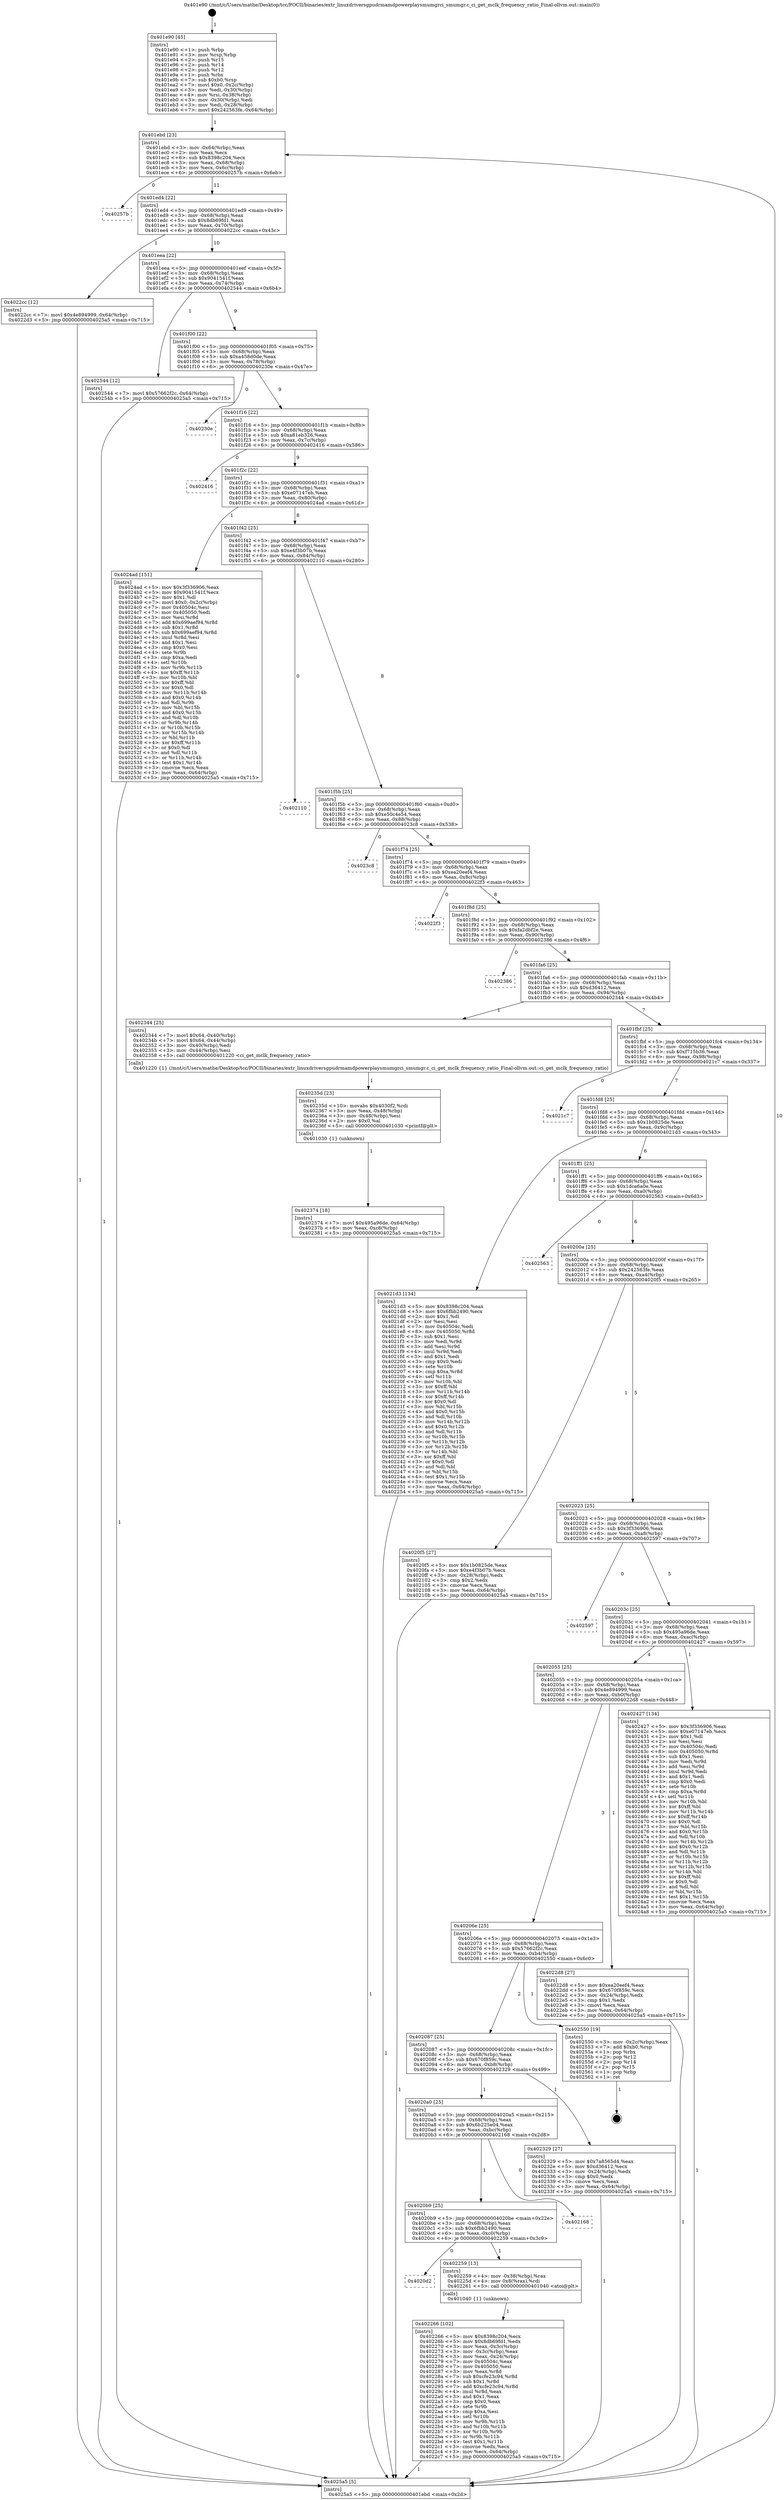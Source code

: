 digraph "0x401e90" {
  label = "0x401e90 (/mnt/c/Users/mathe/Desktop/tcc/POCII/binaries/extr_linuxdriversgpudrmamdpowerplaysmumgrci_smumgr.c_ci_get_mclk_frequency_ratio_Final-ollvm.out::main(0))"
  labelloc = "t"
  node[shape=record]

  Entry [label="",width=0.3,height=0.3,shape=circle,fillcolor=black,style=filled]
  "0x401ebd" [label="{
     0x401ebd [23]\l
     | [instrs]\l
     &nbsp;&nbsp;0x401ebd \<+3\>: mov -0x64(%rbp),%eax\l
     &nbsp;&nbsp;0x401ec0 \<+2\>: mov %eax,%ecx\l
     &nbsp;&nbsp;0x401ec2 \<+6\>: sub $0x8398c204,%ecx\l
     &nbsp;&nbsp;0x401ec8 \<+3\>: mov %eax,-0x68(%rbp)\l
     &nbsp;&nbsp;0x401ecb \<+3\>: mov %ecx,-0x6c(%rbp)\l
     &nbsp;&nbsp;0x401ece \<+6\>: je 000000000040257b \<main+0x6eb\>\l
  }"]
  "0x40257b" [label="{
     0x40257b\l
  }", style=dashed]
  "0x401ed4" [label="{
     0x401ed4 [22]\l
     | [instrs]\l
     &nbsp;&nbsp;0x401ed4 \<+5\>: jmp 0000000000401ed9 \<main+0x49\>\l
     &nbsp;&nbsp;0x401ed9 \<+3\>: mov -0x68(%rbp),%eax\l
     &nbsp;&nbsp;0x401edc \<+5\>: sub $0x8db69fd1,%eax\l
     &nbsp;&nbsp;0x401ee1 \<+3\>: mov %eax,-0x70(%rbp)\l
     &nbsp;&nbsp;0x401ee4 \<+6\>: je 00000000004022cc \<main+0x43c\>\l
  }"]
  Exit [label="",width=0.3,height=0.3,shape=circle,fillcolor=black,style=filled,peripheries=2]
  "0x4022cc" [label="{
     0x4022cc [12]\l
     | [instrs]\l
     &nbsp;&nbsp;0x4022cc \<+7\>: movl $0x4e894999,-0x64(%rbp)\l
     &nbsp;&nbsp;0x4022d3 \<+5\>: jmp 00000000004025a5 \<main+0x715\>\l
  }"]
  "0x401eea" [label="{
     0x401eea [22]\l
     | [instrs]\l
     &nbsp;&nbsp;0x401eea \<+5\>: jmp 0000000000401eef \<main+0x5f\>\l
     &nbsp;&nbsp;0x401eef \<+3\>: mov -0x68(%rbp),%eax\l
     &nbsp;&nbsp;0x401ef2 \<+5\>: sub $0x9041541f,%eax\l
     &nbsp;&nbsp;0x401ef7 \<+3\>: mov %eax,-0x74(%rbp)\l
     &nbsp;&nbsp;0x401efa \<+6\>: je 0000000000402544 \<main+0x6b4\>\l
  }"]
  "0x402374" [label="{
     0x402374 [18]\l
     | [instrs]\l
     &nbsp;&nbsp;0x402374 \<+7\>: movl $0x495a96de,-0x64(%rbp)\l
     &nbsp;&nbsp;0x40237b \<+6\>: mov %eax,-0xc8(%rbp)\l
     &nbsp;&nbsp;0x402381 \<+5\>: jmp 00000000004025a5 \<main+0x715\>\l
  }"]
  "0x402544" [label="{
     0x402544 [12]\l
     | [instrs]\l
     &nbsp;&nbsp;0x402544 \<+7\>: movl $0x57662f2c,-0x64(%rbp)\l
     &nbsp;&nbsp;0x40254b \<+5\>: jmp 00000000004025a5 \<main+0x715\>\l
  }"]
  "0x401f00" [label="{
     0x401f00 [22]\l
     | [instrs]\l
     &nbsp;&nbsp;0x401f00 \<+5\>: jmp 0000000000401f05 \<main+0x75\>\l
     &nbsp;&nbsp;0x401f05 \<+3\>: mov -0x68(%rbp),%eax\l
     &nbsp;&nbsp;0x401f08 \<+5\>: sub $0xa458d0de,%eax\l
     &nbsp;&nbsp;0x401f0d \<+3\>: mov %eax,-0x78(%rbp)\l
     &nbsp;&nbsp;0x401f10 \<+6\>: je 000000000040230e \<main+0x47e\>\l
  }"]
  "0x40235d" [label="{
     0x40235d [23]\l
     | [instrs]\l
     &nbsp;&nbsp;0x40235d \<+10\>: movabs $0x4030f2,%rdi\l
     &nbsp;&nbsp;0x402367 \<+3\>: mov %eax,-0x48(%rbp)\l
     &nbsp;&nbsp;0x40236a \<+3\>: mov -0x48(%rbp),%esi\l
     &nbsp;&nbsp;0x40236d \<+2\>: mov $0x0,%al\l
     &nbsp;&nbsp;0x40236f \<+5\>: call 0000000000401030 \<printf@plt\>\l
     | [calls]\l
     &nbsp;&nbsp;0x401030 \{1\} (unknown)\l
  }"]
  "0x40230e" [label="{
     0x40230e\l
  }", style=dashed]
  "0x401f16" [label="{
     0x401f16 [22]\l
     | [instrs]\l
     &nbsp;&nbsp;0x401f16 \<+5\>: jmp 0000000000401f1b \<main+0x8b\>\l
     &nbsp;&nbsp;0x401f1b \<+3\>: mov -0x68(%rbp),%eax\l
     &nbsp;&nbsp;0x401f1e \<+5\>: sub $0xa81eb326,%eax\l
     &nbsp;&nbsp;0x401f23 \<+3\>: mov %eax,-0x7c(%rbp)\l
     &nbsp;&nbsp;0x401f26 \<+6\>: je 0000000000402416 \<main+0x586\>\l
  }"]
  "0x402266" [label="{
     0x402266 [102]\l
     | [instrs]\l
     &nbsp;&nbsp;0x402266 \<+5\>: mov $0x8398c204,%ecx\l
     &nbsp;&nbsp;0x40226b \<+5\>: mov $0x8db69fd1,%edx\l
     &nbsp;&nbsp;0x402270 \<+3\>: mov %eax,-0x3c(%rbp)\l
     &nbsp;&nbsp;0x402273 \<+3\>: mov -0x3c(%rbp),%eax\l
     &nbsp;&nbsp;0x402276 \<+3\>: mov %eax,-0x24(%rbp)\l
     &nbsp;&nbsp;0x402279 \<+7\>: mov 0x40504c,%eax\l
     &nbsp;&nbsp;0x402280 \<+7\>: mov 0x405050,%esi\l
     &nbsp;&nbsp;0x402287 \<+3\>: mov %eax,%r8d\l
     &nbsp;&nbsp;0x40228a \<+7\>: sub $0xcfe23c94,%r8d\l
     &nbsp;&nbsp;0x402291 \<+4\>: sub $0x1,%r8d\l
     &nbsp;&nbsp;0x402295 \<+7\>: add $0xcfe23c94,%r8d\l
     &nbsp;&nbsp;0x40229c \<+4\>: imul %r8d,%eax\l
     &nbsp;&nbsp;0x4022a0 \<+3\>: and $0x1,%eax\l
     &nbsp;&nbsp;0x4022a3 \<+3\>: cmp $0x0,%eax\l
     &nbsp;&nbsp;0x4022a6 \<+4\>: sete %r9b\l
     &nbsp;&nbsp;0x4022aa \<+3\>: cmp $0xa,%esi\l
     &nbsp;&nbsp;0x4022ad \<+4\>: setl %r10b\l
     &nbsp;&nbsp;0x4022b1 \<+3\>: mov %r9b,%r11b\l
     &nbsp;&nbsp;0x4022b4 \<+3\>: and %r10b,%r11b\l
     &nbsp;&nbsp;0x4022b7 \<+3\>: xor %r10b,%r9b\l
     &nbsp;&nbsp;0x4022ba \<+3\>: or %r9b,%r11b\l
     &nbsp;&nbsp;0x4022bd \<+4\>: test $0x1,%r11b\l
     &nbsp;&nbsp;0x4022c1 \<+3\>: cmovne %edx,%ecx\l
     &nbsp;&nbsp;0x4022c4 \<+3\>: mov %ecx,-0x64(%rbp)\l
     &nbsp;&nbsp;0x4022c7 \<+5\>: jmp 00000000004025a5 \<main+0x715\>\l
  }"]
  "0x402416" [label="{
     0x402416\l
  }", style=dashed]
  "0x401f2c" [label="{
     0x401f2c [22]\l
     | [instrs]\l
     &nbsp;&nbsp;0x401f2c \<+5\>: jmp 0000000000401f31 \<main+0xa1\>\l
     &nbsp;&nbsp;0x401f31 \<+3\>: mov -0x68(%rbp),%eax\l
     &nbsp;&nbsp;0x401f34 \<+5\>: sub $0xe07147eb,%eax\l
     &nbsp;&nbsp;0x401f39 \<+3\>: mov %eax,-0x80(%rbp)\l
     &nbsp;&nbsp;0x401f3c \<+6\>: je 00000000004024ad \<main+0x61d\>\l
  }"]
  "0x4020d2" [label="{
     0x4020d2\l
  }", style=dashed]
  "0x4024ad" [label="{
     0x4024ad [151]\l
     | [instrs]\l
     &nbsp;&nbsp;0x4024ad \<+5\>: mov $0x3f336906,%eax\l
     &nbsp;&nbsp;0x4024b2 \<+5\>: mov $0x9041541f,%ecx\l
     &nbsp;&nbsp;0x4024b7 \<+2\>: mov $0x1,%dl\l
     &nbsp;&nbsp;0x4024b9 \<+7\>: movl $0x0,-0x2c(%rbp)\l
     &nbsp;&nbsp;0x4024c0 \<+7\>: mov 0x40504c,%esi\l
     &nbsp;&nbsp;0x4024c7 \<+7\>: mov 0x405050,%edi\l
     &nbsp;&nbsp;0x4024ce \<+3\>: mov %esi,%r8d\l
     &nbsp;&nbsp;0x4024d1 \<+7\>: add $0x699aef94,%r8d\l
     &nbsp;&nbsp;0x4024d8 \<+4\>: sub $0x1,%r8d\l
     &nbsp;&nbsp;0x4024dc \<+7\>: sub $0x699aef94,%r8d\l
     &nbsp;&nbsp;0x4024e3 \<+4\>: imul %r8d,%esi\l
     &nbsp;&nbsp;0x4024e7 \<+3\>: and $0x1,%esi\l
     &nbsp;&nbsp;0x4024ea \<+3\>: cmp $0x0,%esi\l
     &nbsp;&nbsp;0x4024ed \<+4\>: sete %r9b\l
     &nbsp;&nbsp;0x4024f1 \<+3\>: cmp $0xa,%edi\l
     &nbsp;&nbsp;0x4024f4 \<+4\>: setl %r10b\l
     &nbsp;&nbsp;0x4024f8 \<+3\>: mov %r9b,%r11b\l
     &nbsp;&nbsp;0x4024fb \<+4\>: xor $0xff,%r11b\l
     &nbsp;&nbsp;0x4024ff \<+3\>: mov %r10b,%bl\l
     &nbsp;&nbsp;0x402502 \<+3\>: xor $0xff,%bl\l
     &nbsp;&nbsp;0x402505 \<+3\>: xor $0x0,%dl\l
     &nbsp;&nbsp;0x402508 \<+3\>: mov %r11b,%r14b\l
     &nbsp;&nbsp;0x40250b \<+4\>: and $0x0,%r14b\l
     &nbsp;&nbsp;0x40250f \<+3\>: and %dl,%r9b\l
     &nbsp;&nbsp;0x402512 \<+3\>: mov %bl,%r15b\l
     &nbsp;&nbsp;0x402515 \<+4\>: and $0x0,%r15b\l
     &nbsp;&nbsp;0x402519 \<+3\>: and %dl,%r10b\l
     &nbsp;&nbsp;0x40251c \<+3\>: or %r9b,%r14b\l
     &nbsp;&nbsp;0x40251f \<+3\>: or %r10b,%r15b\l
     &nbsp;&nbsp;0x402522 \<+3\>: xor %r15b,%r14b\l
     &nbsp;&nbsp;0x402525 \<+3\>: or %bl,%r11b\l
     &nbsp;&nbsp;0x402528 \<+4\>: xor $0xff,%r11b\l
     &nbsp;&nbsp;0x40252c \<+3\>: or $0x0,%dl\l
     &nbsp;&nbsp;0x40252f \<+3\>: and %dl,%r11b\l
     &nbsp;&nbsp;0x402532 \<+3\>: or %r11b,%r14b\l
     &nbsp;&nbsp;0x402535 \<+4\>: test $0x1,%r14b\l
     &nbsp;&nbsp;0x402539 \<+3\>: cmovne %ecx,%eax\l
     &nbsp;&nbsp;0x40253c \<+3\>: mov %eax,-0x64(%rbp)\l
     &nbsp;&nbsp;0x40253f \<+5\>: jmp 00000000004025a5 \<main+0x715\>\l
  }"]
  "0x401f42" [label="{
     0x401f42 [25]\l
     | [instrs]\l
     &nbsp;&nbsp;0x401f42 \<+5\>: jmp 0000000000401f47 \<main+0xb7\>\l
     &nbsp;&nbsp;0x401f47 \<+3\>: mov -0x68(%rbp),%eax\l
     &nbsp;&nbsp;0x401f4a \<+5\>: sub $0xe4f3b07b,%eax\l
     &nbsp;&nbsp;0x401f4f \<+6\>: mov %eax,-0x84(%rbp)\l
     &nbsp;&nbsp;0x401f55 \<+6\>: je 0000000000402110 \<main+0x280\>\l
  }"]
  "0x402259" [label="{
     0x402259 [13]\l
     | [instrs]\l
     &nbsp;&nbsp;0x402259 \<+4\>: mov -0x38(%rbp),%rax\l
     &nbsp;&nbsp;0x40225d \<+4\>: mov 0x8(%rax),%rdi\l
     &nbsp;&nbsp;0x402261 \<+5\>: call 0000000000401040 \<atoi@plt\>\l
     | [calls]\l
     &nbsp;&nbsp;0x401040 \{1\} (unknown)\l
  }"]
  "0x402110" [label="{
     0x402110\l
  }", style=dashed]
  "0x401f5b" [label="{
     0x401f5b [25]\l
     | [instrs]\l
     &nbsp;&nbsp;0x401f5b \<+5\>: jmp 0000000000401f60 \<main+0xd0\>\l
     &nbsp;&nbsp;0x401f60 \<+3\>: mov -0x68(%rbp),%eax\l
     &nbsp;&nbsp;0x401f63 \<+5\>: sub $0xe50c4e54,%eax\l
     &nbsp;&nbsp;0x401f68 \<+6\>: mov %eax,-0x88(%rbp)\l
     &nbsp;&nbsp;0x401f6e \<+6\>: je 00000000004023c8 \<main+0x538\>\l
  }"]
  "0x4020b9" [label="{
     0x4020b9 [25]\l
     | [instrs]\l
     &nbsp;&nbsp;0x4020b9 \<+5\>: jmp 00000000004020be \<main+0x22e\>\l
     &nbsp;&nbsp;0x4020be \<+3\>: mov -0x68(%rbp),%eax\l
     &nbsp;&nbsp;0x4020c1 \<+5\>: sub $0x6fbb2490,%eax\l
     &nbsp;&nbsp;0x4020c6 \<+6\>: mov %eax,-0xc0(%rbp)\l
     &nbsp;&nbsp;0x4020cc \<+6\>: je 0000000000402259 \<main+0x3c9\>\l
  }"]
  "0x4023c8" [label="{
     0x4023c8\l
  }", style=dashed]
  "0x401f74" [label="{
     0x401f74 [25]\l
     | [instrs]\l
     &nbsp;&nbsp;0x401f74 \<+5\>: jmp 0000000000401f79 \<main+0xe9\>\l
     &nbsp;&nbsp;0x401f79 \<+3\>: mov -0x68(%rbp),%eax\l
     &nbsp;&nbsp;0x401f7c \<+5\>: sub $0xea20eef4,%eax\l
     &nbsp;&nbsp;0x401f81 \<+6\>: mov %eax,-0x8c(%rbp)\l
     &nbsp;&nbsp;0x401f87 \<+6\>: je 00000000004022f3 \<main+0x463\>\l
  }"]
  "0x402168" [label="{
     0x402168\l
  }", style=dashed]
  "0x4022f3" [label="{
     0x4022f3\l
  }", style=dashed]
  "0x401f8d" [label="{
     0x401f8d [25]\l
     | [instrs]\l
     &nbsp;&nbsp;0x401f8d \<+5\>: jmp 0000000000401f92 \<main+0x102\>\l
     &nbsp;&nbsp;0x401f92 \<+3\>: mov -0x68(%rbp),%eax\l
     &nbsp;&nbsp;0x401f95 \<+5\>: sub $0xfa2dbf2e,%eax\l
     &nbsp;&nbsp;0x401f9a \<+6\>: mov %eax,-0x90(%rbp)\l
     &nbsp;&nbsp;0x401fa0 \<+6\>: je 0000000000402386 \<main+0x4f6\>\l
  }"]
  "0x4020a0" [label="{
     0x4020a0 [25]\l
     | [instrs]\l
     &nbsp;&nbsp;0x4020a0 \<+5\>: jmp 00000000004020a5 \<main+0x215\>\l
     &nbsp;&nbsp;0x4020a5 \<+3\>: mov -0x68(%rbp),%eax\l
     &nbsp;&nbsp;0x4020a8 \<+5\>: sub $0x6b225e04,%eax\l
     &nbsp;&nbsp;0x4020ad \<+6\>: mov %eax,-0xbc(%rbp)\l
     &nbsp;&nbsp;0x4020b3 \<+6\>: je 0000000000402168 \<main+0x2d8\>\l
  }"]
  "0x402386" [label="{
     0x402386\l
  }", style=dashed]
  "0x401fa6" [label="{
     0x401fa6 [25]\l
     | [instrs]\l
     &nbsp;&nbsp;0x401fa6 \<+5\>: jmp 0000000000401fab \<main+0x11b\>\l
     &nbsp;&nbsp;0x401fab \<+3\>: mov -0x68(%rbp),%eax\l
     &nbsp;&nbsp;0x401fae \<+5\>: sub $0xd36412,%eax\l
     &nbsp;&nbsp;0x401fb3 \<+6\>: mov %eax,-0x94(%rbp)\l
     &nbsp;&nbsp;0x401fb9 \<+6\>: je 0000000000402344 \<main+0x4b4\>\l
  }"]
  "0x402329" [label="{
     0x402329 [27]\l
     | [instrs]\l
     &nbsp;&nbsp;0x402329 \<+5\>: mov $0x7a8565d4,%eax\l
     &nbsp;&nbsp;0x40232e \<+5\>: mov $0xd36412,%ecx\l
     &nbsp;&nbsp;0x402333 \<+3\>: mov -0x24(%rbp),%edx\l
     &nbsp;&nbsp;0x402336 \<+3\>: cmp $0x0,%edx\l
     &nbsp;&nbsp;0x402339 \<+3\>: cmove %ecx,%eax\l
     &nbsp;&nbsp;0x40233c \<+3\>: mov %eax,-0x64(%rbp)\l
     &nbsp;&nbsp;0x40233f \<+5\>: jmp 00000000004025a5 \<main+0x715\>\l
  }"]
  "0x402344" [label="{
     0x402344 [25]\l
     | [instrs]\l
     &nbsp;&nbsp;0x402344 \<+7\>: movl $0x64,-0x40(%rbp)\l
     &nbsp;&nbsp;0x40234b \<+7\>: movl $0x64,-0x44(%rbp)\l
     &nbsp;&nbsp;0x402352 \<+3\>: mov -0x40(%rbp),%edi\l
     &nbsp;&nbsp;0x402355 \<+3\>: mov -0x44(%rbp),%esi\l
     &nbsp;&nbsp;0x402358 \<+5\>: call 0000000000401220 \<ci_get_mclk_frequency_ratio\>\l
     | [calls]\l
     &nbsp;&nbsp;0x401220 \{1\} (/mnt/c/Users/mathe/Desktop/tcc/POCII/binaries/extr_linuxdriversgpudrmamdpowerplaysmumgrci_smumgr.c_ci_get_mclk_frequency_ratio_Final-ollvm.out::ci_get_mclk_frequency_ratio)\l
  }"]
  "0x401fbf" [label="{
     0x401fbf [25]\l
     | [instrs]\l
     &nbsp;&nbsp;0x401fbf \<+5\>: jmp 0000000000401fc4 \<main+0x134\>\l
     &nbsp;&nbsp;0x401fc4 \<+3\>: mov -0x68(%rbp),%eax\l
     &nbsp;&nbsp;0x401fc7 \<+5\>: sub $0xf715b36,%eax\l
     &nbsp;&nbsp;0x401fcc \<+6\>: mov %eax,-0x98(%rbp)\l
     &nbsp;&nbsp;0x401fd2 \<+6\>: je 00000000004021c7 \<main+0x337\>\l
  }"]
  "0x402087" [label="{
     0x402087 [25]\l
     | [instrs]\l
     &nbsp;&nbsp;0x402087 \<+5\>: jmp 000000000040208c \<main+0x1fc\>\l
     &nbsp;&nbsp;0x40208c \<+3\>: mov -0x68(%rbp),%eax\l
     &nbsp;&nbsp;0x40208f \<+5\>: sub $0x670f859c,%eax\l
     &nbsp;&nbsp;0x402094 \<+6\>: mov %eax,-0xb8(%rbp)\l
     &nbsp;&nbsp;0x40209a \<+6\>: je 0000000000402329 \<main+0x499\>\l
  }"]
  "0x4021c7" [label="{
     0x4021c7\l
  }", style=dashed]
  "0x401fd8" [label="{
     0x401fd8 [25]\l
     | [instrs]\l
     &nbsp;&nbsp;0x401fd8 \<+5\>: jmp 0000000000401fdd \<main+0x14d\>\l
     &nbsp;&nbsp;0x401fdd \<+3\>: mov -0x68(%rbp),%eax\l
     &nbsp;&nbsp;0x401fe0 \<+5\>: sub $0x1b0825de,%eax\l
     &nbsp;&nbsp;0x401fe5 \<+6\>: mov %eax,-0x9c(%rbp)\l
     &nbsp;&nbsp;0x401feb \<+6\>: je 00000000004021d3 \<main+0x343\>\l
  }"]
  "0x402550" [label="{
     0x402550 [19]\l
     | [instrs]\l
     &nbsp;&nbsp;0x402550 \<+3\>: mov -0x2c(%rbp),%eax\l
     &nbsp;&nbsp;0x402553 \<+7\>: add $0xb0,%rsp\l
     &nbsp;&nbsp;0x40255a \<+1\>: pop %rbx\l
     &nbsp;&nbsp;0x40255b \<+2\>: pop %r12\l
     &nbsp;&nbsp;0x40255d \<+2\>: pop %r14\l
     &nbsp;&nbsp;0x40255f \<+2\>: pop %r15\l
     &nbsp;&nbsp;0x402561 \<+1\>: pop %rbp\l
     &nbsp;&nbsp;0x402562 \<+1\>: ret\l
  }"]
  "0x4021d3" [label="{
     0x4021d3 [134]\l
     | [instrs]\l
     &nbsp;&nbsp;0x4021d3 \<+5\>: mov $0x8398c204,%eax\l
     &nbsp;&nbsp;0x4021d8 \<+5\>: mov $0x6fbb2490,%ecx\l
     &nbsp;&nbsp;0x4021dd \<+2\>: mov $0x1,%dl\l
     &nbsp;&nbsp;0x4021df \<+2\>: xor %esi,%esi\l
     &nbsp;&nbsp;0x4021e1 \<+7\>: mov 0x40504c,%edi\l
     &nbsp;&nbsp;0x4021e8 \<+8\>: mov 0x405050,%r8d\l
     &nbsp;&nbsp;0x4021f0 \<+3\>: sub $0x1,%esi\l
     &nbsp;&nbsp;0x4021f3 \<+3\>: mov %edi,%r9d\l
     &nbsp;&nbsp;0x4021f6 \<+3\>: add %esi,%r9d\l
     &nbsp;&nbsp;0x4021f9 \<+4\>: imul %r9d,%edi\l
     &nbsp;&nbsp;0x4021fd \<+3\>: and $0x1,%edi\l
     &nbsp;&nbsp;0x402200 \<+3\>: cmp $0x0,%edi\l
     &nbsp;&nbsp;0x402203 \<+4\>: sete %r10b\l
     &nbsp;&nbsp;0x402207 \<+4\>: cmp $0xa,%r8d\l
     &nbsp;&nbsp;0x40220b \<+4\>: setl %r11b\l
     &nbsp;&nbsp;0x40220f \<+3\>: mov %r10b,%bl\l
     &nbsp;&nbsp;0x402212 \<+3\>: xor $0xff,%bl\l
     &nbsp;&nbsp;0x402215 \<+3\>: mov %r11b,%r14b\l
     &nbsp;&nbsp;0x402218 \<+4\>: xor $0xff,%r14b\l
     &nbsp;&nbsp;0x40221c \<+3\>: xor $0x0,%dl\l
     &nbsp;&nbsp;0x40221f \<+3\>: mov %bl,%r15b\l
     &nbsp;&nbsp;0x402222 \<+4\>: and $0x0,%r15b\l
     &nbsp;&nbsp;0x402226 \<+3\>: and %dl,%r10b\l
     &nbsp;&nbsp;0x402229 \<+3\>: mov %r14b,%r12b\l
     &nbsp;&nbsp;0x40222c \<+4\>: and $0x0,%r12b\l
     &nbsp;&nbsp;0x402230 \<+3\>: and %dl,%r11b\l
     &nbsp;&nbsp;0x402233 \<+3\>: or %r10b,%r15b\l
     &nbsp;&nbsp;0x402236 \<+3\>: or %r11b,%r12b\l
     &nbsp;&nbsp;0x402239 \<+3\>: xor %r12b,%r15b\l
     &nbsp;&nbsp;0x40223c \<+3\>: or %r14b,%bl\l
     &nbsp;&nbsp;0x40223f \<+3\>: xor $0xff,%bl\l
     &nbsp;&nbsp;0x402242 \<+3\>: or $0x0,%dl\l
     &nbsp;&nbsp;0x402245 \<+2\>: and %dl,%bl\l
     &nbsp;&nbsp;0x402247 \<+3\>: or %bl,%r15b\l
     &nbsp;&nbsp;0x40224a \<+4\>: test $0x1,%r15b\l
     &nbsp;&nbsp;0x40224e \<+3\>: cmovne %ecx,%eax\l
     &nbsp;&nbsp;0x402251 \<+3\>: mov %eax,-0x64(%rbp)\l
     &nbsp;&nbsp;0x402254 \<+5\>: jmp 00000000004025a5 \<main+0x715\>\l
  }"]
  "0x401ff1" [label="{
     0x401ff1 [25]\l
     | [instrs]\l
     &nbsp;&nbsp;0x401ff1 \<+5\>: jmp 0000000000401ff6 \<main+0x166\>\l
     &nbsp;&nbsp;0x401ff6 \<+3\>: mov -0x68(%rbp),%eax\l
     &nbsp;&nbsp;0x401ff9 \<+5\>: sub $0x1dca6a0e,%eax\l
     &nbsp;&nbsp;0x401ffe \<+6\>: mov %eax,-0xa0(%rbp)\l
     &nbsp;&nbsp;0x402004 \<+6\>: je 0000000000402563 \<main+0x6d3\>\l
  }"]
  "0x40206e" [label="{
     0x40206e [25]\l
     | [instrs]\l
     &nbsp;&nbsp;0x40206e \<+5\>: jmp 0000000000402073 \<main+0x1e3\>\l
     &nbsp;&nbsp;0x402073 \<+3\>: mov -0x68(%rbp),%eax\l
     &nbsp;&nbsp;0x402076 \<+5\>: sub $0x57662f2c,%eax\l
     &nbsp;&nbsp;0x40207b \<+6\>: mov %eax,-0xb4(%rbp)\l
     &nbsp;&nbsp;0x402081 \<+6\>: je 0000000000402550 \<main+0x6c0\>\l
  }"]
  "0x402563" [label="{
     0x402563\l
  }", style=dashed]
  "0x40200a" [label="{
     0x40200a [25]\l
     | [instrs]\l
     &nbsp;&nbsp;0x40200a \<+5\>: jmp 000000000040200f \<main+0x17f\>\l
     &nbsp;&nbsp;0x40200f \<+3\>: mov -0x68(%rbp),%eax\l
     &nbsp;&nbsp;0x402012 \<+5\>: sub $0x242563fe,%eax\l
     &nbsp;&nbsp;0x402017 \<+6\>: mov %eax,-0xa4(%rbp)\l
     &nbsp;&nbsp;0x40201d \<+6\>: je 00000000004020f5 \<main+0x265\>\l
  }"]
  "0x4022d8" [label="{
     0x4022d8 [27]\l
     | [instrs]\l
     &nbsp;&nbsp;0x4022d8 \<+5\>: mov $0xea20eef4,%eax\l
     &nbsp;&nbsp;0x4022dd \<+5\>: mov $0x670f859c,%ecx\l
     &nbsp;&nbsp;0x4022e2 \<+3\>: mov -0x24(%rbp),%edx\l
     &nbsp;&nbsp;0x4022e5 \<+3\>: cmp $0x1,%edx\l
     &nbsp;&nbsp;0x4022e8 \<+3\>: cmovl %ecx,%eax\l
     &nbsp;&nbsp;0x4022eb \<+3\>: mov %eax,-0x64(%rbp)\l
     &nbsp;&nbsp;0x4022ee \<+5\>: jmp 00000000004025a5 \<main+0x715\>\l
  }"]
  "0x4020f5" [label="{
     0x4020f5 [27]\l
     | [instrs]\l
     &nbsp;&nbsp;0x4020f5 \<+5\>: mov $0x1b0825de,%eax\l
     &nbsp;&nbsp;0x4020fa \<+5\>: mov $0xe4f3b07b,%ecx\l
     &nbsp;&nbsp;0x4020ff \<+3\>: mov -0x28(%rbp),%edx\l
     &nbsp;&nbsp;0x402102 \<+3\>: cmp $0x2,%edx\l
     &nbsp;&nbsp;0x402105 \<+3\>: cmovne %ecx,%eax\l
     &nbsp;&nbsp;0x402108 \<+3\>: mov %eax,-0x64(%rbp)\l
     &nbsp;&nbsp;0x40210b \<+5\>: jmp 00000000004025a5 \<main+0x715\>\l
  }"]
  "0x402023" [label="{
     0x402023 [25]\l
     | [instrs]\l
     &nbsp;&nbsp;0x402023 \<+5\>: jmp 0000000000402028 \<main+0x198\>\l
     &nbsp;&nbsp;0x402028 \<+3\>: mov -0x68(%rbp),%eax\l
     &nbsp;&nbsp;0x40202b \<+5\>: sub $0x3f336906,%eax\l
     &nbsp;&nbsp;0x402030 \<+6\>: mov %eax,-0xa8(%rbp)\l
     &nbsp;&nbsp;0x402036 \<+6\>: je 0000000000402597 \<main+0x707\>\l
  }"]
  "0x4025a5" [label="{
     0x4025a5 [5]\l
     | [instrs]\l
     &nbsp;&nbsp;0x4025a5 \<+5\>: jmp 0000000000401ebd \<main+0x2d\>\l
  }"]
  "0x401e90" [label="{
     0x401e90 [45]\l
     | [instrs]\l
     &nbsp;&nbsp;0x401e90 \<+1\>: push %rbp\l
     &nbsp;&nbsp;0x401e91 \<+3\>: mov %rsp,%rbp\l
     &nbsp;&nbsp;0x401e94 \<+2\>: push %r15\l
     &nbsp;&nbsp;0x401e96 \<+2\>: push %r14\l
     &nbsp;&nbsp;0x401e98 \<+2\>: push %r12\l
     &nbsp;&nbsp;0x401e9a \<+1\>: push %rbx\l
     &nbsp;&nbsp;0x401e9b \<+7\>: sub $0xb0,%rsp\l
     &nbsp;&nbsp;0x401ea2 \<+7\>: movl $0x0,-0x2c(%rbp)\l
     &nbsp;&nbsp;0x401ea9 \<+3\>: mov %edi,-0x30(%rbp)\l
     &nbsp;&nbsp;0x401eac \<+4\>: mov %rsi,-0x38(%rbp)\l
     &nbsp;&nbsp;0x401eb0 \<+3\>: mov -0x30(%rbp),%edi\l
     &nbsp;&nbsp;0x401eb3 \<+3\>: mov %edi,-0x28(%rbp)\l
     &nbsp;&nbsp;0x401eb6 \<+7\>: movl $0x242563fe,-0x64(%rbp)\l
  }"]
  "0x402055" [label="{
     0x402055 [25]\l
     | [instrs]\l
     &nbsp;&nbsp;0x402055 \<+5\>: jmp 000000000040205a \<main+0x1ca\>\l
     &nbsp;&nbsp;0x40205a \<+3\>: mov -0x68(%rbp),%eax\l
     &nbsp;&nbsp;0x40205d \<+5\>: sub $0x4e894999,%eax\l
     &nbsp;&nbsp;0x402062 \<+6\>: mov %eax,-0xb0(%rbp)\l
     &nbsp;&nbsp;0x402068 \<+6\>: je 00000000004022d8 \<main+0x448\>\l
  }"]
  "0x402597" [label="{
     0x402597\l
  }", style=dashed]
  "0x40203c" [label="{
     0x40203c [25]\l
     | [instrs]\l
     &nbsp;&nbsp;0x40203c \<+5\>: jmp 0000000000402041 \<main+0x1b1\>\l
     &nbsp;&nbsp;0x402041 \<+3\>: mov -0x68(%rbp),%eax\l
     &nbsp;&nbsp;0x402044 \<+5\>: sub $0x495a96de,%eax\l
     &nbsp;&nbsp;0x402049 \<+6\>: mov %eax,-0xac(%rbp)\l
     &nbsp;&nbsp;0x40204f \<+6\>: je 0000000000402427 \<main+0x597\>\l
  }"]
  "0x402427" [label="{
     0x402427 [134]\l
     | [instrs]\l
     &nbsp;&nbsp;0x402427 \<+5\>: mov $0x3f336906,%eax\l
     &nbsp;&nbsp;0x40242c \<+5\>: mov $0xe07147eb,%ecx\l
     &nbsp;&nbsp;0x402431 \<+2\>: mov $0x1,%dl\l
     &nbsp;&nbsp;0x402433 \<+2\>: xor %esi,%esi\l
     &nbsp;&nbsp;0x402435 \<+7\>: mov 0x40504c,%edi\l
     &nbsp;&nbsp;0x40243c \<+8\>: mov 0x405050,%r8d\l
     &nbsp;&nbsp;0x402444 \<+3\>: sub $0x1,%esi\l
     &nbsp;&nbsp;0x402447 \<+3\>: mov %edi,%r9d\l
     &nbsp;&nbsp;0x40244a \<+3\>: add %esi,%r9d\l
     &nbsp;&nbsp;0x40244d \<+4\>: imul %r9d,%edi\l
     &nbsp;&nbsp;0x402451 \<+3\>: and $0x1,%edi\l
     &nbsp;&nbsp;0x402454 \<+3\>: cmp $0x0,%edi\l
     &nbsp;&nbsp;0x402457 \<+4\>: sete %r10b\l
     &nbsp;&nbsp;0x40245b \<+4\>: cmp $0xa,%r8d\l
     &nbsp;&nbsp;0x40245f \<+4\>: setl %r11b\l
     &nbsp;&nbsp;0x402463 \<+3\>: mov %r10b,%bl\l
     &nbsp;&nbsp;0x402466 \<+3\>: xor $0xff,%bl\l
     &nbsp;&nbsp;0x402469 \<+3\>: mov %r11b,%r14b\l
     &nbsp;&nbsp;0x40246c \<+4\>: xor $0xff,%r14b\l
     &nbsp;&nbsp;0x402470 \<+3\>: xor $0x0,%dl\l
     &nbsp;&nbsp;0x402473 \<+3\>: mov %bl,%r15b\l
     &nbsp;&nbsp;0x402476 \<+4\>: and $0x0,%r15b\l
     &nbsp;&nbsp;0x40247a \<+3\>: and %dl,%r10b\l
     &nbsp;&nbsp;0x40247d \<+3\>: mov %r14b,%r12b\l
     &nbsp;&nbsp;0x402480 \<+4\>: and $0x0,%r12b\l
     &nbsp;&nbsp;0x402484 \<+3\>: and %dl,%r11b\l
     &nbsp;&nbsp;0x402487 \<+3\>: or %r10b,%r15b\l
     &nbsp;&nbsp;0x40248a \<+3\>: or %r11b,%r12b\l
     &nbsp;&nbsp;0x40248d \<+3\>: xor %r12b,%r15b\l
     &nbsp;&nbsp;0x402490 \<+3\>: or %r14b,%bl\l
     &nbsp;&nbsp;0x402493 \<+3\>: xor $0xff,%bl\l
     &nbsp;&nbsp;0x402496 \<+3\>: or $0x0,%dl\l
     &nbsp;&nbsp;0x402499 \<+2\>: and %dl,%bl\l
     &nbsp;&nbsp;0x40249b \<+3\>: or %bl,%r15b\l
     &nbsp;&nbsp;0x40249e \<+4\>: test $0x1,%r15b\l
     &nbsp;&nbsp;0x4024a2 \<+3\>: cmovne %ecx,%eax\l
     &nbsp;&nbsp;0x4024a5 \<+3\>: mov %eax,-0x64(%rbp)\l
     &nbsp;&nbsp;0x4024a8 \<+5\>: jmp 00000000004025a5 \<main+0x715\>\l
  }"]
  Entry -> "0x401e90" [label=" 1"]
  "0x401ebd" -> "0x40257b" [label=" 0"]
  "0x401ebd" -> "0x401ed4" [label=" 11"]
  "0x402550" -> Exit [label=" 1"]
  "0x401ed4" -> "0x4022cc" [label=" 1"]
  "0x401ed4" -> "0x401eea" [label=" 10"]
  "0x402544" -> "0x4025a5" [label=" 1"]
  "0x401eea" -> "0x402544" [label=" 1"]
  "0x401eea" -> "0x401f00" [label=" 9"]
  "0x4024ad" -> "0x4025a5" [label=" 1"]
  "0x401f00" -> "0x40230e" [label=" 0"]
  "0x401f00" -> "0x401f16" [label=" 9"]
  "0x402427" -> "0x4025a5" [label=" 1"]
  "0x401f16" -> "0x402416" [label=" 0"]
  "0x401f16" -> "0x401f2c" [label=" 9"]
  "0x402374" -> "0x4025a5" [label=" 1"]
  "0x401f2c" -> "0x4024ad" [label=" 1"]
  "0x401f2c" -> "0x401f42" [label=" 8"]
  "0x40235d" -> "0x402374" [label=" 1"]
  "0x401f42" -> "0x402110" [label=" 0"]
  "0x401f42" -> "0x401f5b" [label=" 8"]
  "0x402344" -> "0x40235d" [label=" 1"]
  "0x401f5b" -> "0x4023c8" [label=" 0"]
  "0x401f5b" -> "0x401f74" [label=" 8"]
  "0x4022d8" -> "0x4025a5" [label=" 1"]
  "0x401f74" -> "0x4022f3" [label=" 0"]
  "0x401f74" -> "0x401f8d" [label=" 8"]
  "0x4022cc" -> "0x4025a5" [label=" 1"]
  "0x401f8d" -> "0x402386" [label=" 0"]
  "0x401f8d" -> "0x401fa6" [label=" 8"]
  "0x402259" -> "0x402266" [label=" 1"]
  "0x401fa6" -> "0x402344" [label=" 1"]
  "0x401fa6" -> "0x401fbf" [label=" 7"]
  "0x4020b9" -> "0x4020d2" [label=" 0"]
  "0x401fbf" -> "0x4021c7" [label=" 0"]
  "0x401fbf" -> "0x401fd8" [label=" 7"]
  "0x402329" -> "0x4025a5" [label=" 1"]
  "0x401fd8" -> "0x4021d3" [label=" 1"]
  "0x401fd8" -> "0x401ff1" [label=" 6"]
  "0x4020a0" -> "0x4020b9" [label=" 1"]
  "0x401ff1" -> "0x402563" [label=" 0"]
  "0x401ff1" -> "0x40200a" [label=" 6"]
  "0x402266" -> "0x4025a5" [label=" 1"]
  "0x40200a" -> "0x4020f5" [label=" 1"]
  "0x40200a" -> "0x402023" [label=" 5"]
  "0x4020f5" -> "0x4025a5" [label=" 1"]
  "0x401e90" -> "0x401ebd" [label=" 1"]
  "0x4025a5" -> "0x401ebd" [label=" 10"]
  "0x4021d3" -> "0x4025a5" [label=" 1"]
  "0x402087" -> "0x4020a0" [label=" 1"]
  "0x402023" -> "0x402597" [label=" 0"]
  "0x402023" -> "0x40203c" [label=" 5"]
  "0x4020b9" -> "0x402259" [label=" 1"]
  "0x40203c" -> "0x402427" [label=" 1"]
  "0x40203c" -> "0x402055" [label=" 4"]
  "0x402087" -> "0x402329" [label=" 1"]
  "0x402055" -> "0x4022d8" [label=" 1"]
  "0x402055" -> "0x40206e" [label=" 3"]
  "0x4020a0" -> "0x402168" [label=" 0"]
  "0x40206e" -> "0x402550" [label=" 1"]
  "0x40206e" -> "0x402087" [label=" 2"]
}
